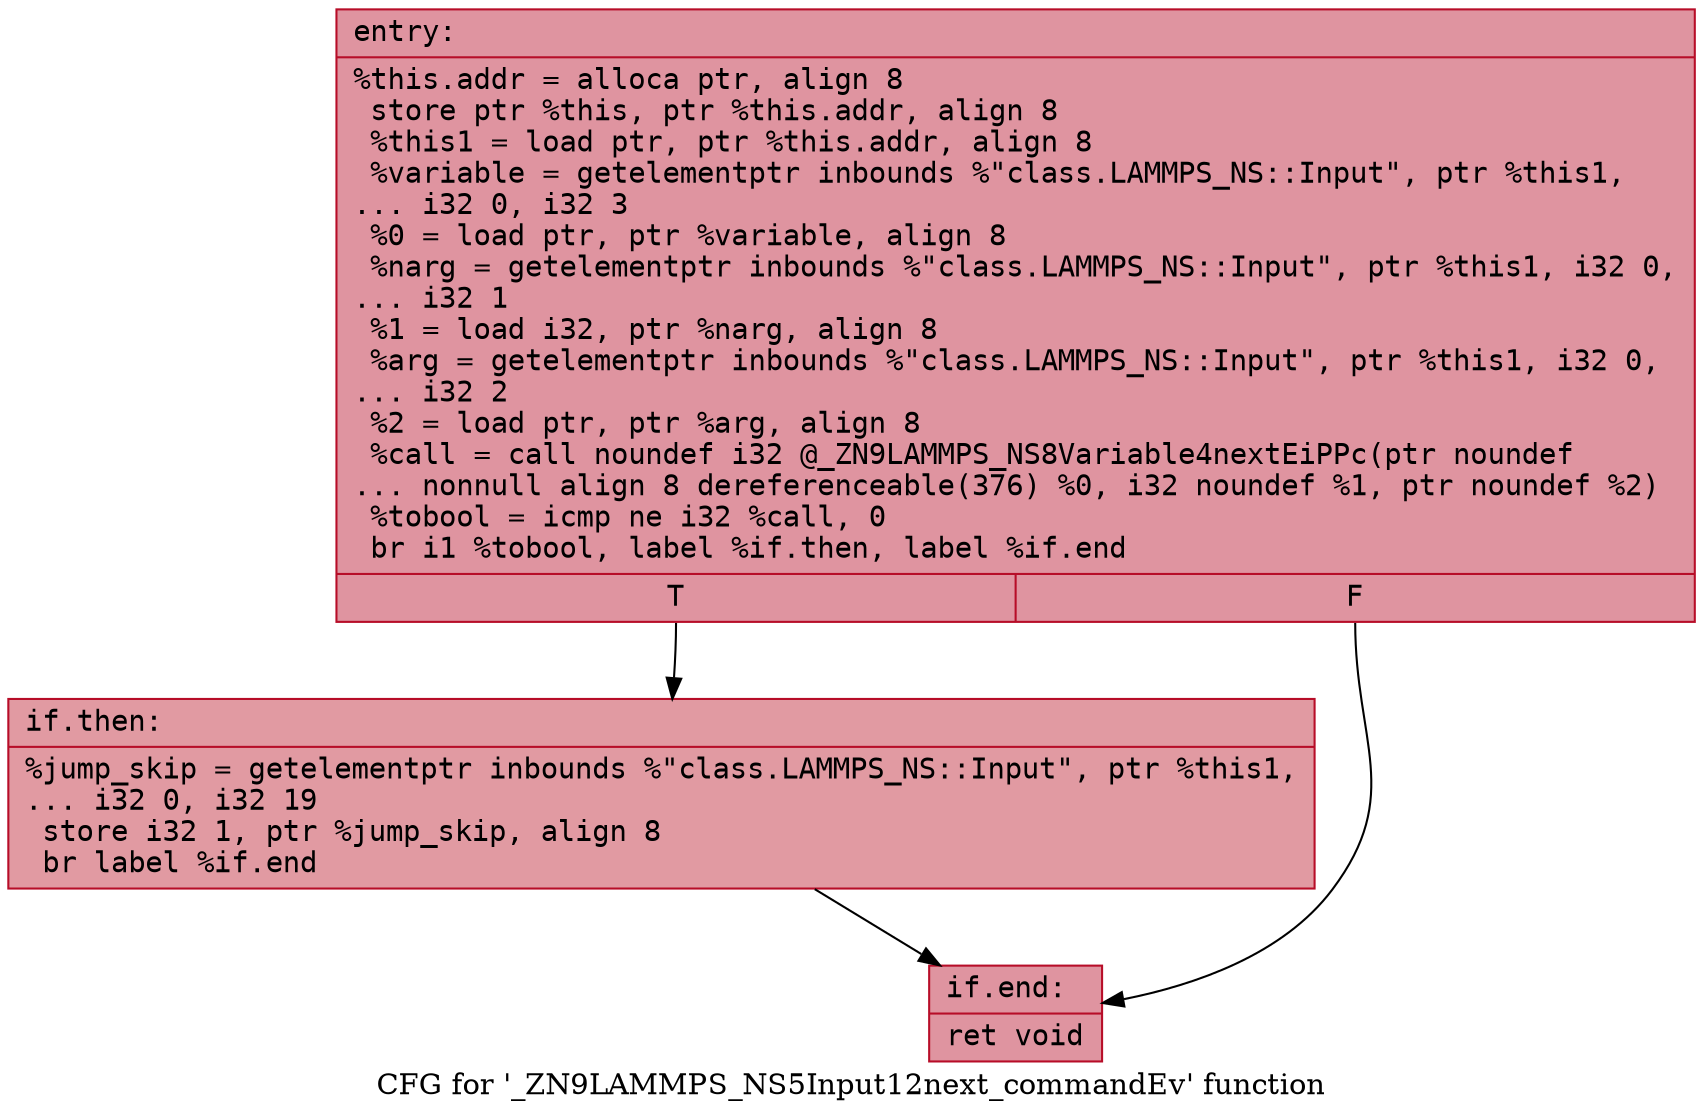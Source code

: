 digraph "CFG for '_ZN9LAMMPS_NS5Input12next_commandEv' function" {
	label="CFG for '_ZN9LAMMPS_NS5Input12next_commandEv' function";

	Node0x5628735fe3b0 [shape=record,color="#b70d28ff", style=filled, fillcolor="#b70d2870" fontname="Courier",label="{entry:\l|  %this.addr = alloca ptr, align 8\l  store ptr %this, ptr %this.addr, align 8\l  %this1 = load ptr, ptr %this.addr, align 8\l  %variable = getelementptr inbounds %\"class.LAMMPS_NS::Input\", ptr %this1,\l... i32 0, i32 3\l  %0 = load ptr, ptr %variable, align 8\l  %narg = getelementptr inbounds %\"class.LAMMPS_NS::Input\", ptr %this1, i32 0,\l... i32 1\l  %1 = load i32, ptr %narg, align 8\l  %arg = getelementptr inbounds %\"class.LAMMPS_NS::Input\", ptr %this1, i32 0,\l... i32 2\l  %2 = load ptr, ptr %arg, align 8\l  %call = call noundef i32 @_ZN9LAMMPS_NS8Variable4nextEiPPc(ptr noundef\l... nonnull align 8 dereferenceable(376) %0, i32 noundef %1, ptr noundef %2)\l  %tobool = icmp ne i32 %call, 0\l  br i1 %tobool, label %if.then, label %if.end\l|{<s0>T|<s1>F}}"];
	Node0x5628735fe3b0:s0 -> Node0x562873601b80[tooltip="entry -> if.then\nProbability 62.50%" ];
	Node0x5628735fe3b0:s1 -> Node0x562873601bf0[tooltip="entry -> if.end\nProbability 37.50%" ];
	Node0x562873601b80 [shape=record,color="#b70d28ff", style=filled, fillcolor="#bb1b2c70" fontname="Courier",label="{if.then:\l|  %jump_skip = getelementptr inbounds %\"class.LAMMPS_NS::Input\", ptr %this1,\l... i32 0, i32 19\l  store i32 1, ptr %jump_skip, align 8\l  br label %if.end\l}"];
	Node0x562873601b80 -> Node0x562873601bf0[tooltip="if.then -> if.end\nProbability 100.00%" ];
	Node0x562873601bf0 [shape=record,color="#b70d28ff", style=filled, fillcolor="#b70d2870" fontname="Courier",label="{if.end:\l|  ret void\l}"];
}
